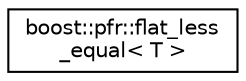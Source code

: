 digraph "Graphical Class Hierarchy"
{
  edge [fontname="Helvetica",fontsize="10",labelfontname="Helvetica",labelfontsize="10"];
  node [fontname="Helvetica",fontsize="10",shape=record];
  rankdir="LR";
  Node0 [label="boost::pfr::flat_less\l_equal\< T \>",height=0.2,width=0.4,color="black", fillcolor="white", style="filled",URL="$structboost_1_1pfr_1_1flat__less__equal.html",tooltip="std::less_equal like flattening comparator "];
}
